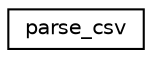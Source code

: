 digraph "Graphical Class Hierarchy"
{
  edge [fontname="Helvetica",fontsize="10",labelfontname="Helvetica",labelfontsize="10"];
  node [fontname="Helvetica",fontsize="10",shape=record];
  rankdir="LR";
  Node0 [label="parse_csv",height=0.2,width=0.4,color="black", fillcolor="white", style="filled",URL="$classparse__csv.html"];
}
